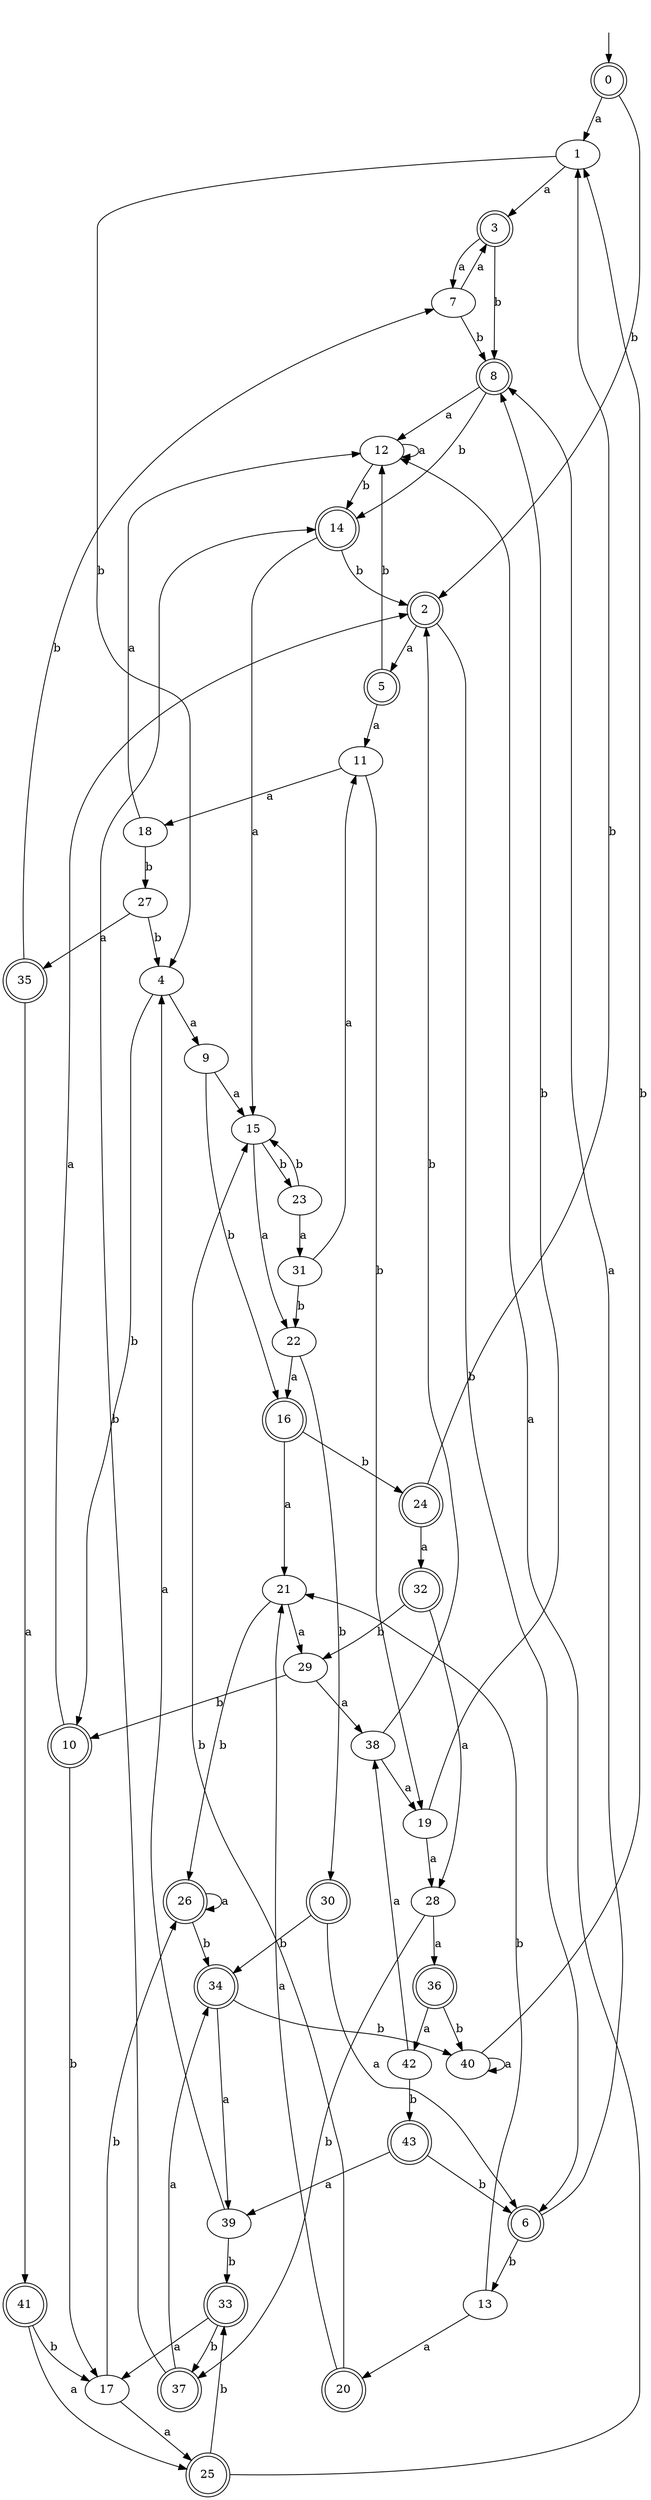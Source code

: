 digraph RandomDFA {
  __start0 [label="", shape=none];
  __start0 -> 0 [label=""];
  0 [shape=circle] [shape=doublecircle]
  0 -> 1 [label="a"]
  0 -> 2 [label="b"]
  1
  1 -> 3 [label="a"]
  1 -> 4 [label="b"]
  2 [shape=doublecircle]
  2 -> 5 [label="a"]
  2 -> 6 [label="b"]
  3 [shape=doublecircle]
  3 -> 7 [label="a"]
  3 -> 8 [label="b"]
  4
  4 -> 9 [label="a"]
  4 -> 10 [label="b"]
  5 [shape=doublecircle]
  5 -> 11 [label="a"]
  5 -> 12 [label="b"]
  6 [shape=doublecircle]
  6 -> 8 [label="a"]
  6 -> 13 [label="b"]
  7
  7 -> 3 [label="a"]
  7 -> 8 [label="b"]
  8 [shape=doublecircle]
  8 -> 12 [label="a"]
  8 -> 14 [label="b"]
  9
  9 -> 15 [label="a"]
  9 -> 16 [label="b"]
  10 [shape=doublecircle]
  10 -> 2 [label="a"]
  10 -> 17 [label="b"]
  11
  11 -> 18 [label="a"]
  11 -> 19 [label="b"]
  12
  12 -> 12 [label="a"]
  12 -> 14 [label="b"]
  13
  13 -> 20 [label="a"]
  13 -> 21 [label="b"]
  14 [shape=doublecircle]
  14 -> 15 [label="a"]
  14 -> 2 [label="b"]
  15
  15 -> 22 [label="a"]
  15 -> 23 [label="b"]
  16 [shape=doublecircle]
  16 -> 21 [label="a"]
  16 -> 24 [label="b"]
  17
  17 -> 25 [label="a"]
  17 -> 26 [label="b"]
  18
  18 -> 12 [label="a"]
  18 -> 27 [label="b"]
  19
  19 -> 28 [label="a"]
  19 -> 8 [label="b"]
  20 [shape=doublecircle]
  20 -> 21 [label="a"]
  20 -> 15 [label="b"]
  21
  21 -> 29 [label="a"]
  21 -> 26 [label="b"]
  22
  22 -> 16 [label="a"]
  22 -> 30 [label="b"]
  23
  23 -> 31 [label="a"]
  23 -> 15 [label="b"]
  24 [shape=doublecircle]
  24 -> 32 [label="a"]
  24 -> 1 [label="b"]
  25 [shape=doublecircle]
  25 -> 12 [label="a"]
  25 -> 33 [label="b"]
  26 [shape=doublecircle]
  26 -> 26 [label="a"]
  26 -> 34 [label="b"]
  27
  27 -> 35 [label="a"]
  27 -> 4 [label="b"]
  28
  28 -> 36 [label="a"]
  28 -> 37 [label="b"]
  29
  29 -> 38 [label="a"]
  29 -> 10 [label="b"]
  30 [shape=doublecircle]
  30 -> 6 [label="a"]
  30 -> 34 [label="b"]
  31
  31 -> 11 [label="a"]
  31 -> 22 [label="b"]
  32 [shape=doublecircle]
  32 -> 28 [label="a"]
  32 -> 29 [label="b"]
  33 [shape=doublecircle]
  33 -> 17 [label="a"]
  33 -> 37 [label="b"]
  34 [shape=doublecircle]
  34 -> 39 [label="a"]
  34 -> 40 [label="b"]
  35 [shape=doublecircle]
  35 -> 41 [label="a"]
  35 -> 7 [label="b"]
  36 [shape=doublecircle]
  36 -> 42 [label="a"]
  36 -> 40 [label="b"]
  37 [shape=doublecircle]
  37 -> 34 [label="a"]
  37 -> 14 [label="b"]
  38
  38 -> 19 [label="a"]
  38 -> 2 [label="b"]
  39
  39 -> 4 [label="a"]
  39 -> 33 [label="b"]
  40
  40 -> 40 [label="a"]
  40 -> 1 [label="b"]
  41 [shape=doublecircle]
  41 -> 25 [label="a"]
  41 -> 17 [label="b"]
  42
  42 -> 38 [label="a"]
  42 -> 43 [label="b"]
  43 [shape=doublecircle]
  43 -> 39 [label="a"]
  43 -> 6 [label="b"]
}
